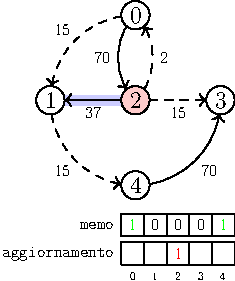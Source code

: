 unitsize(.5cm);

void draw_node(pair pos, string text, bool active = false) {
	path c = circle(pos, .5);
	
	if(active) fill(c, rgb(1,.8,.8));
	else fill(c, white);
	
	draw(c, black);
	label(text, pos);
}

void draw_edge(path edge, string text, align al = NoAlign, int status = 0) {
	pair a = relpoint(edge, 0);
	pair b = relpoint(edge, 1);

	real time_a = intersect(edge, circle(a, .5))[0];
	real time_b = intersect(edge, circle(b, .5))[0];

	path sub = subpath(edge, time_a, time_b);
	pair mid = midpoint(sub);
	
	label(scale(.7) * text, mid, al);

    if (status == 2)
	    draw(edge, rgb(.8,.8,1) + linewidth(5));
	if (status == 1)
	    draw(sub, dashed, arrow = EndArrow(TeXHead, size = 1.5));
	else
	    draw(sub, arrow = EndArrow(TeXHead, size = 1.5));
}

void draw_table(string[] num_memo, string[] num_agg, bool[] col_memo, bool[] col_agg) {
    int i;
    
    draw((-0.5,-4.8) -- (3.5,-4.8) -- (3.5,-4) -- (-0.5,-4));
    draw((-0.5,-5.8) -- (3.5,-5.8) -- (3.5,-5) -- (-0.5,-5));
    
    for (i = 0; i < 5; i = i + 1) {
        draw((i * 0.8 - 0.5,-4) .. (i * 0.8 - 0.5,-4.8));
        draw((i * 0.8 - 0.5,-5) .. (i * 0.8 - 0.5,-5.8));
        
        label(scale(.5) * (string)i, (i * 0.8 - 0.1,-5.8), S);
        
        if (col_memo[i])
            label(scale(.7) * num_memo[i], (i * 0.8 - 0.1,-4.4), rgb(0,1,0));
        else
            label(scale(.7) * num_memo[i], (i * 0.8 - 0.1,-4.4));
        
        if (col_agg[i])
            label(scale(.7) * num_agg[i], (i * 0.8 - 0.1,-5.4), rgb(1,0,0));
        else
            label(scale(.7) * num_agg[i], (i * 0.8 - 0.1,-5.4));
    }
    
    label(scale(.7) * "\tt memo", (-0.5,-4.4), W);
    label(scale(.7) * "\tt aggiornamento", (-0.5,-5.4), W);
}

pair n0 = (0,3);
pair n1 = (-3,0);
pair n2 = (0,0);
pair n3 = (3,0);
pair n4 = (0,-3);

string[] num_memo = {"1", "0", "0", "0", "1"};
string[] num_agg = {"", "", "1", "", ""};
bool[] col_memo = {true, false, false, false, true};
bool[] col_agg = {false, false, true, false, false};

draw_edge(n0{left} .. {down}n1, "15", NW, 1);
draw_edge(n0{down-right} .. {down-left}n2, "70", W, 0);
draw_edge(n1{down} .. {right}n4, "15", SW, 1);
draw_edge(n2 .. n1, "37", S, 2);
draw_edge(n2{up-left} .. {up-right}n0, "2", E, 1);
draw_edge(n2 .. n3, "15", S, 1);
draw_edge(n4{right} .. {up}n3, "70", SE, 0);

draw_node(n0, "0");
draw_node(n1, "1");
draw_node(n2, "2", true);
draw_node(n3, "3");
draw_node(n4, "4");

draw_table(num_memo, num_agg, col_memo, col_agg);